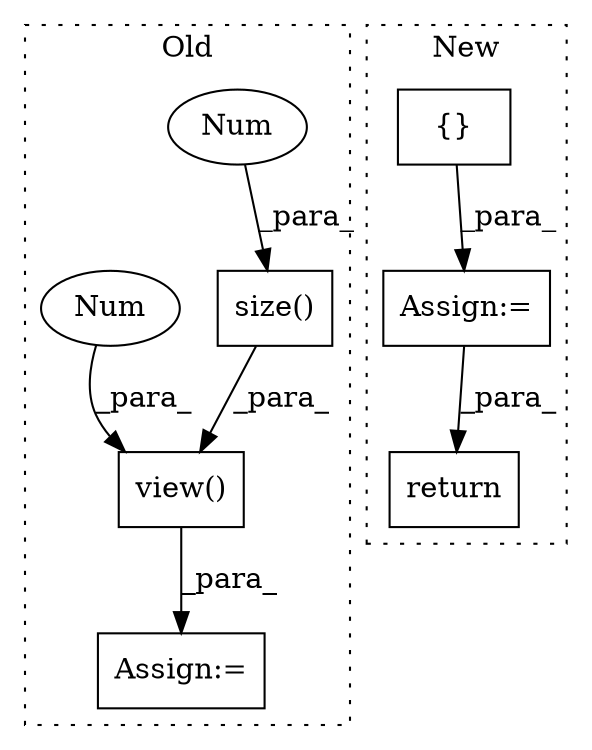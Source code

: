 digraph G {
subgraph cluster0 {
1 [label="size()" a="75" s="12900,12919" l="18,1" shape="box"];
3 [label="Num" a="76" s="12918" l="1" shape="ellipse"];
6 [label="Assign:=" a="68" s="12863" l="3" shape="box"];
7 [label="view()" a="75" s="12866,12924" l="34,1" shape="box"];
8 [label="Num" a="76" s="12922" l="2" shape="ellipse"];
label = "Old";
style="dotted";
}
subgraph cluster1 {
2 [label="{}" a="59" s="21279,21281" l="1,0" shape="box"];
4 [label="Assign:=" a="68" s="21252" l="3" shape="box"];
5 [label="return" a="93" s="21829" l="7" shape="box"];
label = "New";
style="dotted";
}
1 -> 7 [label="_para_"];
2 -> 4 [label="_para_"];
3 -> 1 [label="_para_"];
4 -> 5 [label="_para_"];
7 -> 6 [label="_para_"];
8 -> 7 [label="_para_"];
}